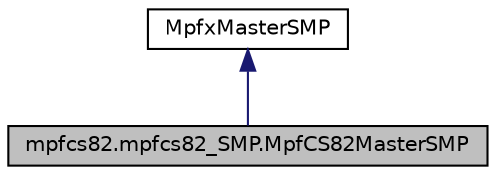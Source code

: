 digraph G
{
  edge [fontname="Helvetica",fontsize="10",labelfontname="Helvetica",labelfontsize="10"];
  node [fontname="Helvetica",fontsize="10",shape=record];
  Node1 [label="mpfcs82.mpfcs82_SMP.MpfCS82MasterSMP",height=0.2,width=0.4,color="black", fillcolor="grey75", style="filled" fontcolor="black"];
  Node2 -> Node1 [dir=back,color="midnightblue",fontsize="10",style="solid",fontname="Helvetica"];
  Node2 [label="MpfxMasterSMP",height=0.2,width=0.4,color="black", fillcolor="white", style="filled",URL="$classMpfxMasterSMP.html"];
}

